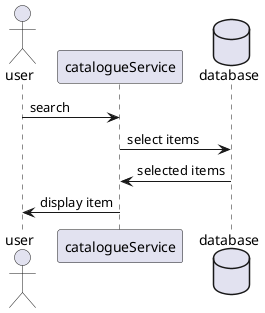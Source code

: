 @startuml

actor user
participant catalogueService
database database

user -> catalogueService : search
catalogueService -> database : select items
database -> catalogueService : selected items
catalogueService -> user : display item

@enduml